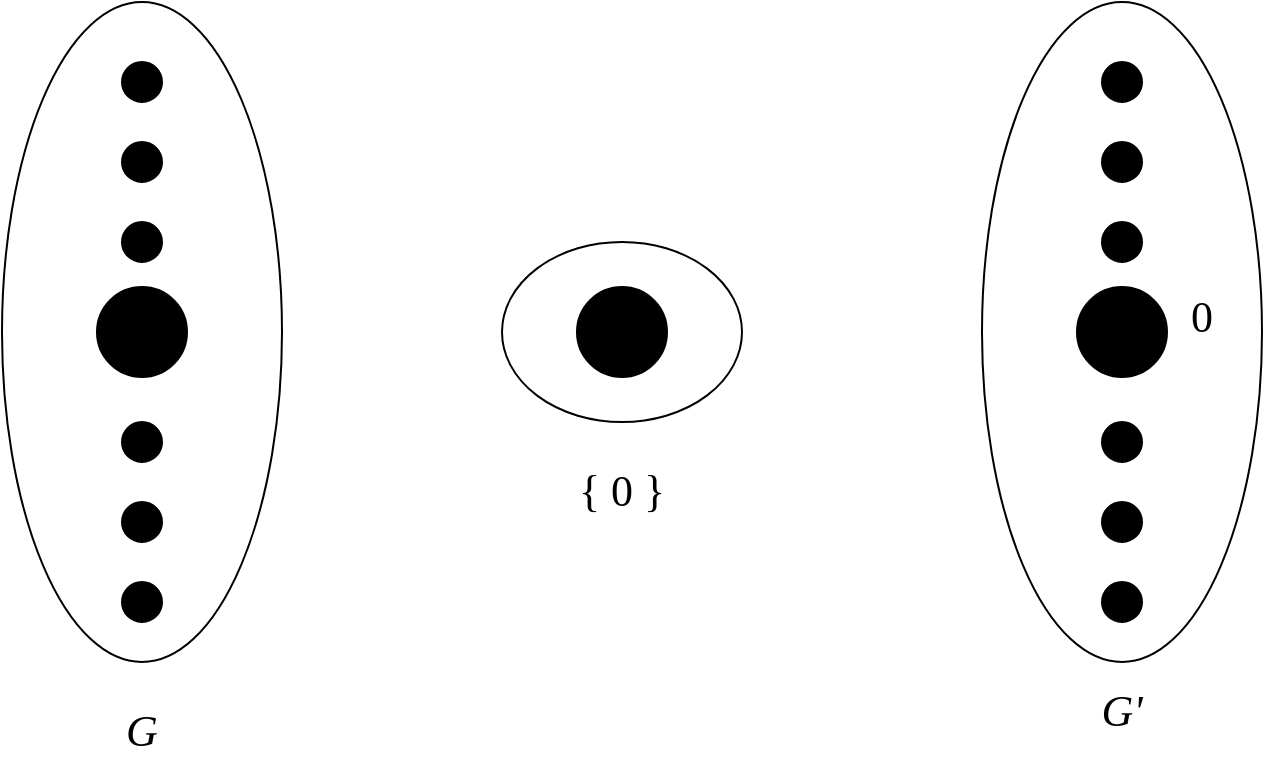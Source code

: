 <mxfile version="16.5.1" type="device"><diagram id="08JyQbaiShbrj7ftx7DC" name="0-1obj"><mxGraphModel dx="946" dy="672" grid="1" gridSize="10" guides="1" tooltips="1" connect="1" arrows="1" fold="1" page="1" pageScale="1" pageWidth="850" pageHeight="1100" math="0" shadow="0"><root><mxCell id="0"/><mxCell id="1" parent="0"/><mxCell id="eqaRZsKmbHLr0Cr8fpIZ-1" value="" style="ellipse;whiteSpace=wrap;html=1;" parent="1" vertex="1"><mxGeometry x="120" y="180" width="140" height="330" as="geometry"/></mxCell><mxCell id="eqaRZsKmbHLr0Cr8fpIZ-2" value="" style="ellipse;whiteSpace=wrap;html=1;aspect=fixed;fillColor=#000000;" parent="1" vertex="1"><mxGeometry x="167.5" y="322.5" width="45" height="45" as="geometry"/></mxCell><mxCell id="eqaRZsKmbHLr0Cr8fpIZ-3" value="" style="ellipse;whiteSpace=wrap;html=1;aspect=fixed;fillColor=#000000;" parent="1" vertex="1"><mxGeometry x="180" y="290" width="20" height="20" as="geometry"/></mxCell><mxCell id="eqaRZsKmbHLr0Cr8fpIZ-4" value="" style="ellipse;whiteSpace=wrap;html=1;aspect=fixed;fillColor=#000000;" parent="1" vertex="1"><mxGeometry x="180" y="250" width="20" height="20" as="geometry"/></mxCell><mxCell id="eqaRZsKmbHLr0Cr8fpIZ-5" value="" style="ellipse;whiteSpace=wrap;html=1;aspect=fixed;fillColor=#000000;" parent="1" vertex="1"><mxGeometry x="180" y="210" width="20" height="20" as="geometry"/></mxCell><mxCell id="eqaRZsKmbHLr0Cr8fpIZ-6" value="" style="ellipse;whiteSpace=wrap;html=1;aspect=fixed;fillColor=#000000;" parent="1" vertex="1"><mxGeometry x="180" y="470" width="20" height="20" as="geometry"/></mxCell><mxCell id="eqaRZsKmbHLr0Cr8fpIZ-7" value="" style="ellipse;whiteSpace=wrap;html=1;aspect=fixed;fillColor=#000000;" parent="1" vertex="1"><mxGeometry x="180" y="430" width="20" height="20" as="geometry"/></mxCell><mxCell id="eqaRZsKmbHLr0Cr8fpIZ-8" value="" style="ellipse;whiteSpace=wrap;html=1;aspect=fixed;fillColor=#000000;" parent="1" vertex="1"><mxGeometry x="180" y="390" width="20" height="20" as="geometry"/></mxCell><mxCell id="eqaRZsKmbHLr0Cr8fpIZ-9" value="" style="ellipse;whiteSpace=wrap;html=1;" parent="1" vertex="1"><mxGeometry x="610" y="180" width="140" height="330" as="geometry"/></mxCell><mxCell id="eqaRZsKmbHLr0Cr8fpIZ-10" value="" style="ellipse;whiteSpace=wrap;html=1;aspect=fixed;fillColor=#000000;" parent="1" vertex="1"><mxGeometry x="657.5" y="322.5" width="45" height="45" as="geometry"/></mxCell><mxCell id="eqaRZsKmbHLr0Cr8fpIZ-11" value="" style="ellipse;whiteSpace=wrap;html=1;aspect=fixed;fillColor=#000000;" parent="1" vertex="1"><mxGeometry x="670" y="290" width="20" height="20" as="geometry"/></mxCell><mxCell id="eqaRZsKmbHLr0Cr8fpIZ-12" value="" style="ellipse;whiteSpace=wrap;html=1;aspect=fixed;fillColor=#000000;" parent="1" vertex="1"><mxGeometry x="670" y="250" width="20" height="20" as="geometry"/></mxCell><mxCell id="eqaRZsKmbHLr0Cr8fpIZ-13" value="" style="ellipse;whiteSpace=wrap;html=1;aspect=fixed;fillColor=#000000;" parent="1" vertex="1"><mxGeometry x="670" y="210" width="20" height="20" as="geometry"/></mxCell><mxCell id="eqaRZsKmbHLr0Cr8fpIZ-14" value="" style="ellipse;whiteSpace=wrap;html=1;aspect=fixed;fillColor=#000000;" parent="1" vertex="1"><mxGeometry x="670" y="470" width="20" height="20" as="geometry"/></mxCell><mxCell id="eqaRZsKmbHLr0Cr8fpIZ-15" value="" style="ellipse;whiteSpace=wrap;html=1;aspect=fixed;fillColor=#000000;" parent="1" vertex="1"><mxGeometry x="670" y="430" width="20" height="20" as="geometry"/></mxCell><mxCell id="eqaRZsKmbHLr0Cr8fpIZ-16" value="" style="ellipse;whiteSpace=wrap;html=1;aspect=fixed;fillColor=#000000;" parent="1" vertex="1"><mxGeometry x="670" y="390" width="20" height="20" as="geometry"/></mxCell><mxCell id="eqaRZsKmbHLr0Cr8fpIZ-17" value="" style="ellipse;whiteSpace=wrap;html=1;" parent="1" vertex="1"><mxGeometry x="370" y="300" width="120" height="90" as="geometry"/></mxCell><mxCell id="eqaRZsKmbHLr0Cr8fpIZ-18" value="" style="ellipse;whiteSpace=wrap;html=1;aspect=fixed;fillColor=#000000;" parent="1" vertex="1"><mxGeometry x="407.5" y="322.5" width="45" height="45" as="geometry"/></mxCell><mxCell id="eqaRZsKmbHLr0Cr8fpIZ-19" value="&lt;font face=&quot;Times New Roman&quot; style=&quot;font-size: 22px&quot;&gt;{ 0 }&lt;/font&gt;" style="text;html=1;strokeColor=none;fillColor=none;align=center;verticalAlign=middle;whiteSpace=wrap;rounded=0;" parent="1" vertex="1"><mxGeometry x="400" y="410" width="60" height="30" as="geometry"/></mxCell><mxCell id="eqaRZsKmbHLr0Cr8fpIZ-20" value="&lt;font face=&quot;Times New Roman&quot; style=&quot;font-size: 22px&quot;&gt;&lt;i&gt;G&lt;/i&gt;&lt;/font&gt;" style="text;html=1;strokeColor=none;fillColor=none;align=center;verticalAlign=middle;whiteSpace=wrap;rounded=0;" parent="1" vertex="1"><mxGeometry x="160" y="530" width="60" height="30" as="geometry"/></mxCell><mxCell id="eqaRZsKmbHLr0Cr8fpIZ-21" value="&lt;font face=&quot;Times New Roman&quot; style=&quot;font-size: 22px&quot;&gt;&lt;i&gt;G'&lt;/i&gt;&lt;/font&gt;" style="text;html=1;strokeColor=none;fillColor=none;align=center;verticalAlign=middle;whiteSpace=wrap;rounded=0;" parent="1" vertex="1"><mxGeometry x="650" y="520" width="60" height="30" as="geometry"/></mxCell><mxCell id="eqaRZsKmbHLr0Cr8fpIZ-22" value="&lt;font face=&quot;Times New Roman&quot; style=&quot;font-size: 22px&quot;&gt;0&lt;/font&gt;" style="text;html=1;strokeColor=none;fillColor=none;align=center;verticalAlign=middle;whiteSpace=wrap;rounded=0;" parent="1" vertex="1"><mxGeometry x="690" y="322.5" width="60" height="30" as="geometry"/></mxCell></root></mxGraphModel></diagram></mxfile>